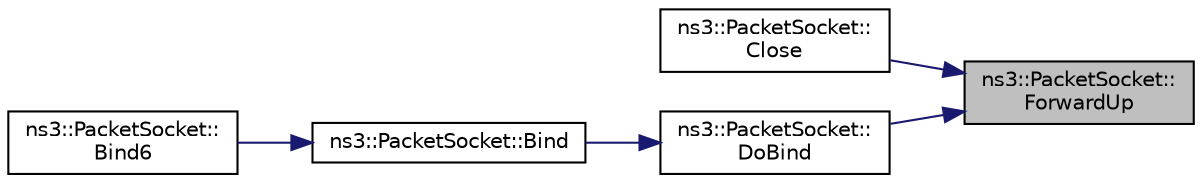 digraph "ns3::PacketSocket::ForwardUp"
{
 // LATEX_PDF_SIZE
  edge [fontname="Helvetica",fontsize="10",labelfontname="Helvetica",labelfontsize="10"];
  node [fontname="Helvetica",fontsize="10",shape=record];
  rankdir="RL";
  Node1 [label="ns3::PacketSocket::\lForwardUp",height=0.2,width=0.4,color="black", fillcolor="grey75", style="filled", fontcolor="black",tooltip="Called by the L3 protocol when it received a packet to pass on to TCP."];
  Node1 -> Node2 [dir="back",color="midnightblue",fontsize="10",style="solid",fontname="Helvetica"];
  Node2 [label="ns3::PacketSocket::\lClose",height=0.2,width=0.4,color="black", fillcolor="white", style="filled",URL="$classns3_1_1_packet_socket.html#acd416d93105815a2d2d2089d342efdd7",tooltip="Close a socket."];
  Node1 -> Node3 [dir="back",color="midnightblue",fontsize="10",style="solid",fontname="Helvetica"];
  Node3 [label="ns3::PacketSocket::\lDoBind",height=0.2,width=0.4,color="black", fillcolor="white", style="filled",URL="$classns3_1_1_packet_socket.html#a53aa1ab0fc18ef2d3389585f0440e181",tooltip="Bind the socket to the NetDevice and register the protocol handler specified in the address."];
  Node3 -> Node4 [dir="back",color="midnightblue",fontsize="10",style="solid",fontname="Helvetica"];
  Node4 [label="ns3::PacketSocket::Bind",height=0.2,width=0.4,color="black", fillcolor="white", style="filled",URL="$classns3_1_1_packet_socket.html#a1c05582ce254f43c42d91dec28957e75",tooltip="Bind the socket to the NetDevice and register the protocol handler."];
  Node4 -> Node5 [dir="back",color="midnightblue",fontsize="10",style="solid",fontname="Helvetica"];
  Node5 [label="ns3::PacketSocket::\lBind6",height=0.2,width=0.4,color="black", fillcolor="white", style="filled",URL="$classns3_1_1_packet_socket.html#a830ab9b76cfd7668d80564b142c276d1",tooltip="Bind the socket to the NetDevice and register the protocol handler."];
}
